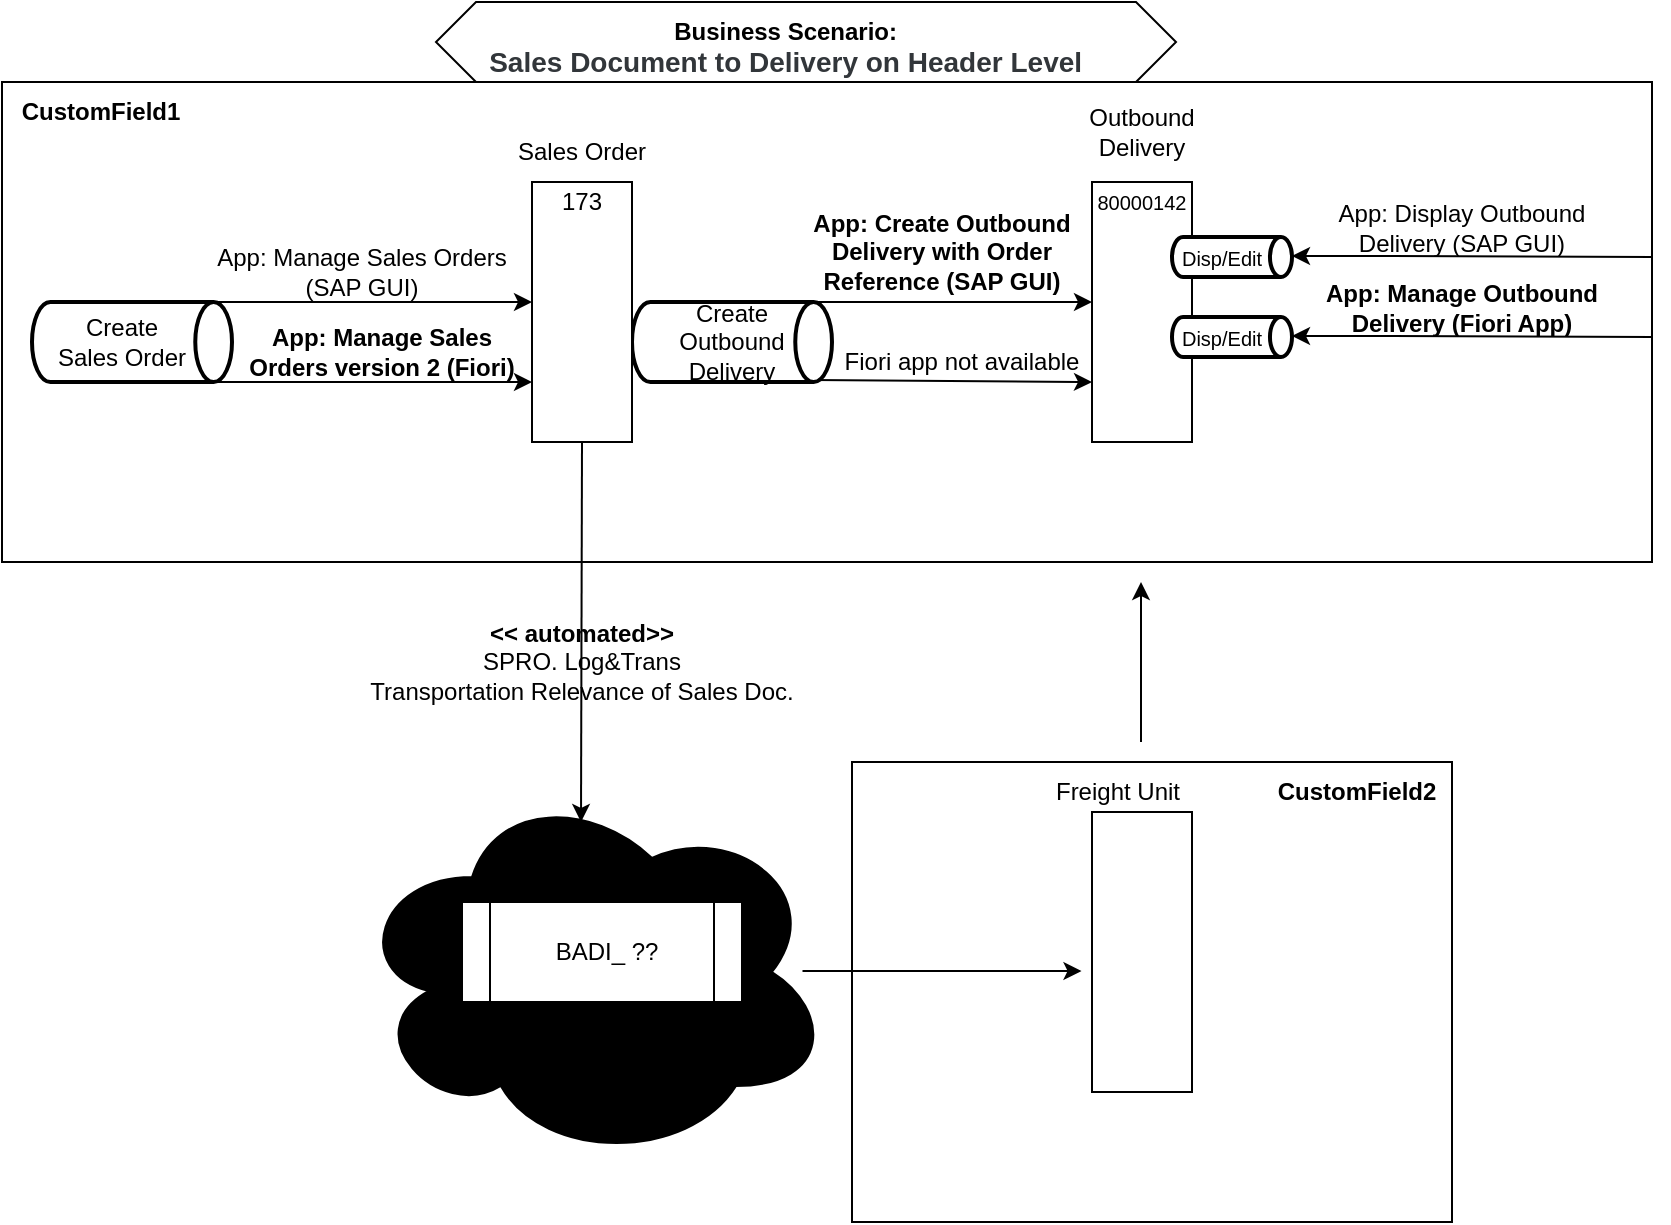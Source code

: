 <mxfile version="25.0.3">
  <diagram id="kgpKYQtTHZ0yAKxKKP6v" name="Page-1">
    <mxGraphModel dx="1666" dy="791" grid="1" gridSize="10" guides="1" tooltips="1" connect="1" arrows="1" fold="1" page="1" pageScale="1" pageWidth="850" pageHeight="1100" math="0" shadow="0">
      <root>
        <mxCell id="0" />
        <mxCell id="1" parent="0" />
        <mxCell id="kXej1jwr_fjgFETPGRHr-13" value="" style="rounded=0;whiteSpace=wrap;html=1;" vertex="1" parent="1">
          <mxGeometry x="438" y="410" width="300" height="230" as="geometry" />
        </mxCell>
        <mxCell id="kXej1jwr_fjgFETPGRHr-12" value="" style="rounded=0;whiteSpace=wrap;html=1;" vertex="1" parent="1">
          <mxGeometry x="13" y="70" width="825" height="240" as="geometry" />
        </mxCell>
        <mxCell id="j1mRnyvPkvDkQypwrqLx-10" value="" style="endArrow=classic;html=1;rounded=0;" parent="1" edge="1">
          <mxGeometry width="50" height="50" relative="1" as="geometry">
            <mxPoint x="118" y="180" as="sourcePoint" />
            <mxPoint x="278" y="180" as="targetPoint" />
          </mxGeometry>
        </mxCell>
        <mxCell id="j1mRnyvPkvDkQypwrqLx-11" value="" style="endArrow=classic;html=1;rounded=0;exitX=0.91;exitY=1;exitDx=0;exitDy=0;exitPerimeter=0;" parent="1" source="j1mRnyvPkvDkQypwrqLx-46" edge="1">
          <mxGeometry width="50" height="50" relative="1" as="geometry">
            <mxPoint x="118" y="220" as="sourcePoint" />
            <mxPoint x="278" y="220" as="targetPoint" />
            <Array as="points">
              <mxPoint x="168" y="220" />
            </Array>
          </mxGeometry>
        </mxCell>
        <mxCell id="j1mRnyvPkvDkQypwrqLx-12" value="App: Manage Sales Orders (SAP GUI)" style="text;html=1;align=center;verticalAlign=middle;whiteSpace=wrap;rounded=0;" parent="1" vertex="1">
          <mxGeometry x="118" y="145" width="150" height="40" as="geometry" />
        </mxCell>
        <mxCell id="j1mRnyvPkvDkQypwrqLx-32" value="" style="endArrow=classic;html=1;rounded=0;entryX=1;entryY=1;entryDx=0;entryDy=0;" parent="1" target="j1mRnyvPkvDkQypwrqLx-33" edge="1">
          <mxGeometry width="50" height="50" relative="1" as="geometry">
            <mxPoint x="418" y="180" as="sourcePoint" />
            <mxPoint x="568" y="180" as="targetPoint" />
            <Array as="points" />
          </mxGeometry>
        </mxCell>
        <mxCell id="j1mRnyvPkvDkQypwrqLx-35" value="Fiori app not available" style="text;html=1;align=center;verticalAlign=middle;whiteSpace=wrap;rounded=0;" parent="1" vertex="1">
          <mxGeometry x="418" y="190" width="150" height="40" as="geometry" />
        </mxCell>
        <mxCell id="j1mRnyvPkvDkQypwrqLx-33" value="&lt;b&gt;App: Create Outbound Delivery with Order Reference (SAP GUI)&lt;/b&gt;" style="text;html=1;align=center;verticalAlign=middle;whiteSpace=wrap;rounded=0;" parent="1" vertex="1">
          <mxGeometry x="408" y="130" width="150" height="50" as="geometry" />
        </mxCell>
        <mxCell id="j1mRnyvPkvDkQypwrqLx-40" value="" style="endArrow=classic;html=1;rounded=0;exitX=1;exitY=1;exitDx=0;exitDy=0;" parent="1" edge="1">
          <mxGeometry width="50" height="50" relative="1" as="geometry">
            <mxPoint x="418" y="219" as="sourcePoint" />
            <mxPoint x="558" y="220" as="targetPoint" />
            <Array as="points" />
          </mxGeometry>
        </mxCell>
        <mxCell id="j1mRnyvPkvDkQypwrqLx-42" value="" style="strokeWidth=2;html=1;shape=mxgraph.flowchart.direct_data;whiteSpace=wrap;" parent="1" vertex="1">
          <mxGeometry x="328" y="180" width="100" height="40" as="geometry" />
        </mxCell>
        <mxCell id="j1mRnyvPkvDkQypwrqLx-43" value="Sales Order" style="text;html=1;align=center;verticalAlign=middle;whiteSpace=wrap;rounded=0;" parent="1" vertex="1">
          <mxGeometry x="263" y="90" width="80" height="30" as="geometry" />
        </mxCell>
        <mxCell id="j1mRnyvPkvDkQypwrqLx-44" value="Create Outbound&lt;div&gt;Delivery&lt;/div&gt;" style="text;html=1;align=center;verticalAlign=middle;whiteSpace=wrap;rounded=0;" parent="1" vertex="1">
          <mxGeometry x="333" y="180" width="90" height="40" as="geometry" />
        </mxCell>
        <mxCell id="j1mRnyvPkvDkQypwrqLx-45" value="" style="rounded=0;whiteSpace=wrap;html=1;" parent="1" vertex="1">
          <mxGeometry x="278" y="120" width="50" height="130" as="geometry" />
        </mxCell>
        <mxCell id="j1mRnyvPkvDkQypwrqLx-46" value="" style="strokeWidth=2;html=1;shape=mxgraph.flowchart.direct_data;whiteSpace=wrap;" parent="1" vertex="1">
          <mxGeometry x="28" y="180" width="100" height="40" as="geometry" />
        </mxCell>
        <mxCell id="j1mRnyvPkvDkQypwrqLx-47" value="Create Sales Order" style="text;html=1;align=center;verticalAlign=middle;whiteSpace=wrap;rounded=0;" parent="1" vertex="1">
          <mxGeometry x="38" y="185" width="70" height="30" as="geometry" />
        </mxCell>
        <mxCell id="j1mRnyvPkvDkQypwrqLx-48" value="" style="rounded=0;whiteSpace=wrap;html=1;" parent="1" vertex="1">
          <mxGeometry x="558" y="120" width="50" height="130" as="geometry" />
        </mxCell>
        <mxCell id="j1mRnyvPkvDkQypwrqLx-49" value="Outbound Delivery" style="text;html=1;align=center;verticalAlign=middle;whiteSpace=wrap;rounded=0;" parent="1" vertex="1">
          <mxGeometry x="543" y="80" width="80" height="30" as="geometry" />
        </mxCell>
        <mxCell id="j1mRnyvPkvDkQypwrqLx-52" value="" style="strokeWidth=2;html=1;shape=mxgraph.flowchart.direct_data;whiteSpace=wrap;" parent="1" vertex="1">
          <mxGeometry x="598" y="147.5" width="60" height="20" as="geometry" />
        </mxCell>
        <mxCell id="j1mRnyvPkvDkQypwrqLx-55" value="" style="strokeWidth=2;html=1;shape=mxgraph.flowchart.direct_data;whiteSpace=wrap;" parent="1" vertex="1">
          <mxGeometry x="598" y="187.5" width="60" height="20" as="geometry" />
        </mxCell>
        <mxCell id="j1mRnyvPkvDkQypwrqLx-56" value="" style="endArrow=classic;html=1;rounded=0;" parent="1" edge="1">
          <mxGeometry width="50" height="50" relative="1" as="geometry">
            <mxPoint x="838" y="157.5" as="sourcePoint" />
            <mxPoint x="658" y="157" as="targetPoint" />
            <Array as="points">
              <mxPoint x="708" y="157" />
            </Array>
          </mxGeometry>
        </mxCell>
        <mxCell id="j1mRnyvPkvDkQypwrqLx-57" value="App: Display Outbound Delivery (SAP GUI)" style="text;html=1;align=center;verticalAlign=middle;whiteSpace=wrap;rounded=0;" parent="1" vertex="1">
          <mxGeometry x="668" y="117.5" width="150" height="50" as="geometry" />
        </mxCell>
        <mxCell id="j1mRnyvPkvDkQypwrqLx-58" value="" style="endArrow=classic;html=1;rounded=0;" parent="1" edge="1">
          <mxGeometry width="50" height="50" relative="1" as="geometry">
            <mxPoint x="838" y="197.5" as="sourcePoint" />
            <mxPoint x="658" y="197" as="targetPoint" />
            <Array as="points">
              <mxPoint x="708" y="197" />
            </Array>
          </mxGeometry>
        </mxCell>
        <mxCell id="j1mRnyvPkvDkQypwrqLx-59" value="&lt;b&gt;App: Manage Outbound Delivery (Fiori App)&lt;/b&gt;" style="text;html=1;align=center;verticalAlign=middle;whiteSpace=wrap;rounded=0;" parent="1" vertex="1">
          <mxGeometry x="668" y="157.5" width="150" height="50" as="geometry" />
        </mxCell>
        <mxCell id="j1mRnyvPkvDkQypwrqLx-13" value="&lt;b&gt;App: Manage Sales Orders version 2 (Fiori)&lt;/b&gt;" style="text;html=1;align=center;verticalAlign=middle;whiteSpace=wrap;rounded=0;" parent="1" vertex="1">
          <mxGeometry x="128" y="185" width="150" height="40" as="geometry" />
        </mxCell>
        <mxCell id="j1mRnyvPkvDkQypwrqLx-62" value="&lt;font style=&quot;font-size: 10px;&quot;&gt;Disp/Edit&lt;/font&gt;" style="text;html=1;align=center;verticalAlign=middle;whiteSpace=wrap;rounded=0;" parent="1" vertex="1">
          <mxGeometry x="598" y="142.5" width="50" height="30" as="geometry" />
        </mxCell>
        <mxCell id="j1mRnyvPkvDkQypwrqLx-63" value="&lt;font style=&quot;font-size: 10px;&quot;&gt;Disp/Edit&lt;/font&gt;" style="text;html=1;align=center;verticalAlign=middle;whiteSpace=wrap;rounded=0;" parent="1" vertex="1">
          <mxGeometry x="598" y="182.5" width="50" height="30" as="geometry" />
        </mxCell>
        <mxCell id="j1mRnyvPkvDkQypwrqLx-66" value="173" style="text;html=1;align=center;verticalAlign=middle;whiteSpace=wrap;rounded=0;" parent="1" vertex="1">
          <mxGeometry x="288" y="120" width="30" height="20" as="geometry" />
        </mxCell>
        <mxCell id="j1mRnyvPkvDkQypwrqLx-67" value="&lt;font style=&quot;font-size: 10px;&quot;&gt;80000142&lt;/font&gt;" style="text;html=1;align=center;verticalAlign=middle;whiteSpace=wrap;rounded=0;" parent="1" vertex="1">
          <mxGeometry x="558" y="120" width="50" height="20" as="geometry" />
        </mxCell>
        <mxCell id="j1mRnyvPkvDkQypwrqLx-68" value="" style="ellipse;shape=cloud;whiteSpace=wrap;html=1;fillColor=#000000;" parent="1" vertex="1">
          <mxGeometry x="188" y="420" width="240" height="190" as="geometry" />
        </mxCell>
        <mxCell id="j1mRnyvPkvDkQypwrqLx-79" value="" style="rounded=0;whiteSpace=wrap;html=1;" parent="1" vertex="1">
          <mxGeometry x="558" y="435" width="50" height="140" as="geometry" />
        </mxCell>
        <mxCell id="j1mRnyvPkvDkQypwrqLx-80" value="Freight Unit" style="text;html=1;align=center;verticalAlign=middle;whiteSpace=wrap;rounded=0;" parent="1" vertex="1">
          <mxGeometry x="530.5" y="410" width="80" height="30" as="geometry" />
        </mxCell>
        <mxCell id="kXej1jwr_fjgFETPGRHr-1" value="" style="shape=process;whiteSpace=wrap;html=1;backgroundOutline=1;" vertex="1" parent="1">
          <mxGeometry x="243" y="480" width="140" height="50" as="geometry" />
        </mxCell>
        <mxCell id="kXej1jwr_fjgFETPGRHr-2" value="BADI_ ??" style="text;html=1;align=center;verticalAlign=middle;whiteSpace=wrap;rounded=0;" vertex="1" parent="1">
          <mxGeometry x="263" y="490" width="105" height="30" as="geometry" />
        </mxCell>
        <mxCell id="kXej1jwr_fjgFETPGRHr-9" value="" style="endArrow=classic;html=1;rounded=0;" edge="1" parent="1">
          <mxGeometry width="50" height="50" relative="1" as="geometry">
            <mxPoint x="582.5" y="400" as="sourcePoint" />
            <mxPoint x="582.5" y="320" as="targetPoint" />
            <Array as="points">
              <mxPoint x="582.5" y="370" />
            </Array>
          </mxGeometry>
        </mxCell>
        <mxCell id="kXej1jwr_fjgFETPGRHr-15" value="&lt;b&gt;CustomField2&lt;/b&gt;" style="text;html=1;align=center;verticalAlign=middle;whiteSpace=wrap;rounded=0;" vertex="1" parent="1">
          <mxGeometry x="648" y="410" width="85" height="30" as="geometry" />
        </mxCell>
        <mxCell id="kXej1jwr_fjgFETPGRHr-16" value="" style="shape=hexagon;perimeter=hexagonPerimeter2;whiteSpace=wrap;html=1;fixedSize=1;" vertex="1" parent="1">
          <mxGeometry x="230" y="30" width="370" height="40" as="geometry" />
        </mxCell>
        <mxCell id="kXej1jwr_fjgFETPGRHr-17" value="&lt;b&gt;Business Scenario:&amp;nbsp;&lt;/b&gt;&lt;div&gt;&lt;b&gt;&lt;span style=&quot;color: rgb(50, 54, 58); font-family: &amp;quot;72&amp;quot;, &amp;quot;72full&amp;quot;, Arial, Helvetica, sans-serif; font-size: 14px; text-align: left; white-space-collapse: preserve-breaks; background-color: rgb(255, 255, 255);&quot;&gt;Sales Document to Delivery on Header Level&lt;/span&gt;&amp;nbsp;&lt;/b&gt;&lt;/div&gt;" style="text;html=1;align=center;verticalAlign=middle;whiteSpace=wrap;rounded=0;" vertex="1" parent="1">
          <mxGeometry x="245" y="30" width="323" height="45" as="geometry" />
        </mxCell>
        <mxCell id="kXej1jwr_fjgFETPGRHr-14" value="&lt;b&gt;CustomField1&lt;/b&gt;" style="text;html=1;align=center;verticalAlign=middle;whiteSpace=wrap;rounded=0;" vertex="1" parent="1">
          <mxGeometry x="20" y="70" width="85" height="30" as="geometry" />
        </mxCell>
        <mxCell id="kXej1jwr_fjgFETPGRHr-11" value="&lt;div&gt;&lt;b&gt;&amp;lt;&amp;lt; automated&amp;gt;&amp;gt;&lt;/b&gt;&lt;/div&gt;SPRO. Log&amp;amp;Trans&lt;div&gt;Transportation Relevance of Sales Doc.&lt;/div&gt;" style="text;html=1;align=center;verticalAlign=middle;whiteSpace=wrap;rounded=0;" vertex="1" parent="1">
          <mxGeometry x="188" y="330" width="230" height="60" as="geometry" />
        </mxCell>
        <mxCell id="kXej1jwr_fjgFETPGRHr-20" value="" style="endArrow=classic;html=1;rounded=0;" edge="1" parent="1">
          <mxGeometry width="50" height="50" relative="1" as="geometry">
            <mxPoint x="303" y="250" as="sourcePoint" />
            <mxPoint x="302.5" y="440" as="targetPoint" />
          </mxGeometry>
        </mxCell>
        <mxCell id="kXej1jwr_fjgFETPGRHr-21" value="" style="endArrow=classic;html=1;rounded=0;" edge="1" parent="1">
          <mxGeometry width="50" height="50" relative="1" as="geometry">
            <mxPoint x="413.25" y="514.5" as="sourcePoint" />
            <mxPoint x="552.75" y="514.5" as="targetPoint" />
            <Array as="points">
              <mxPoint x="483.25" y="514.5" />
            </Array>
          </mxGeometry>
        </mxCell>
      </root>
    </mxGraphModel>
  </diagram>
</mxfile>
